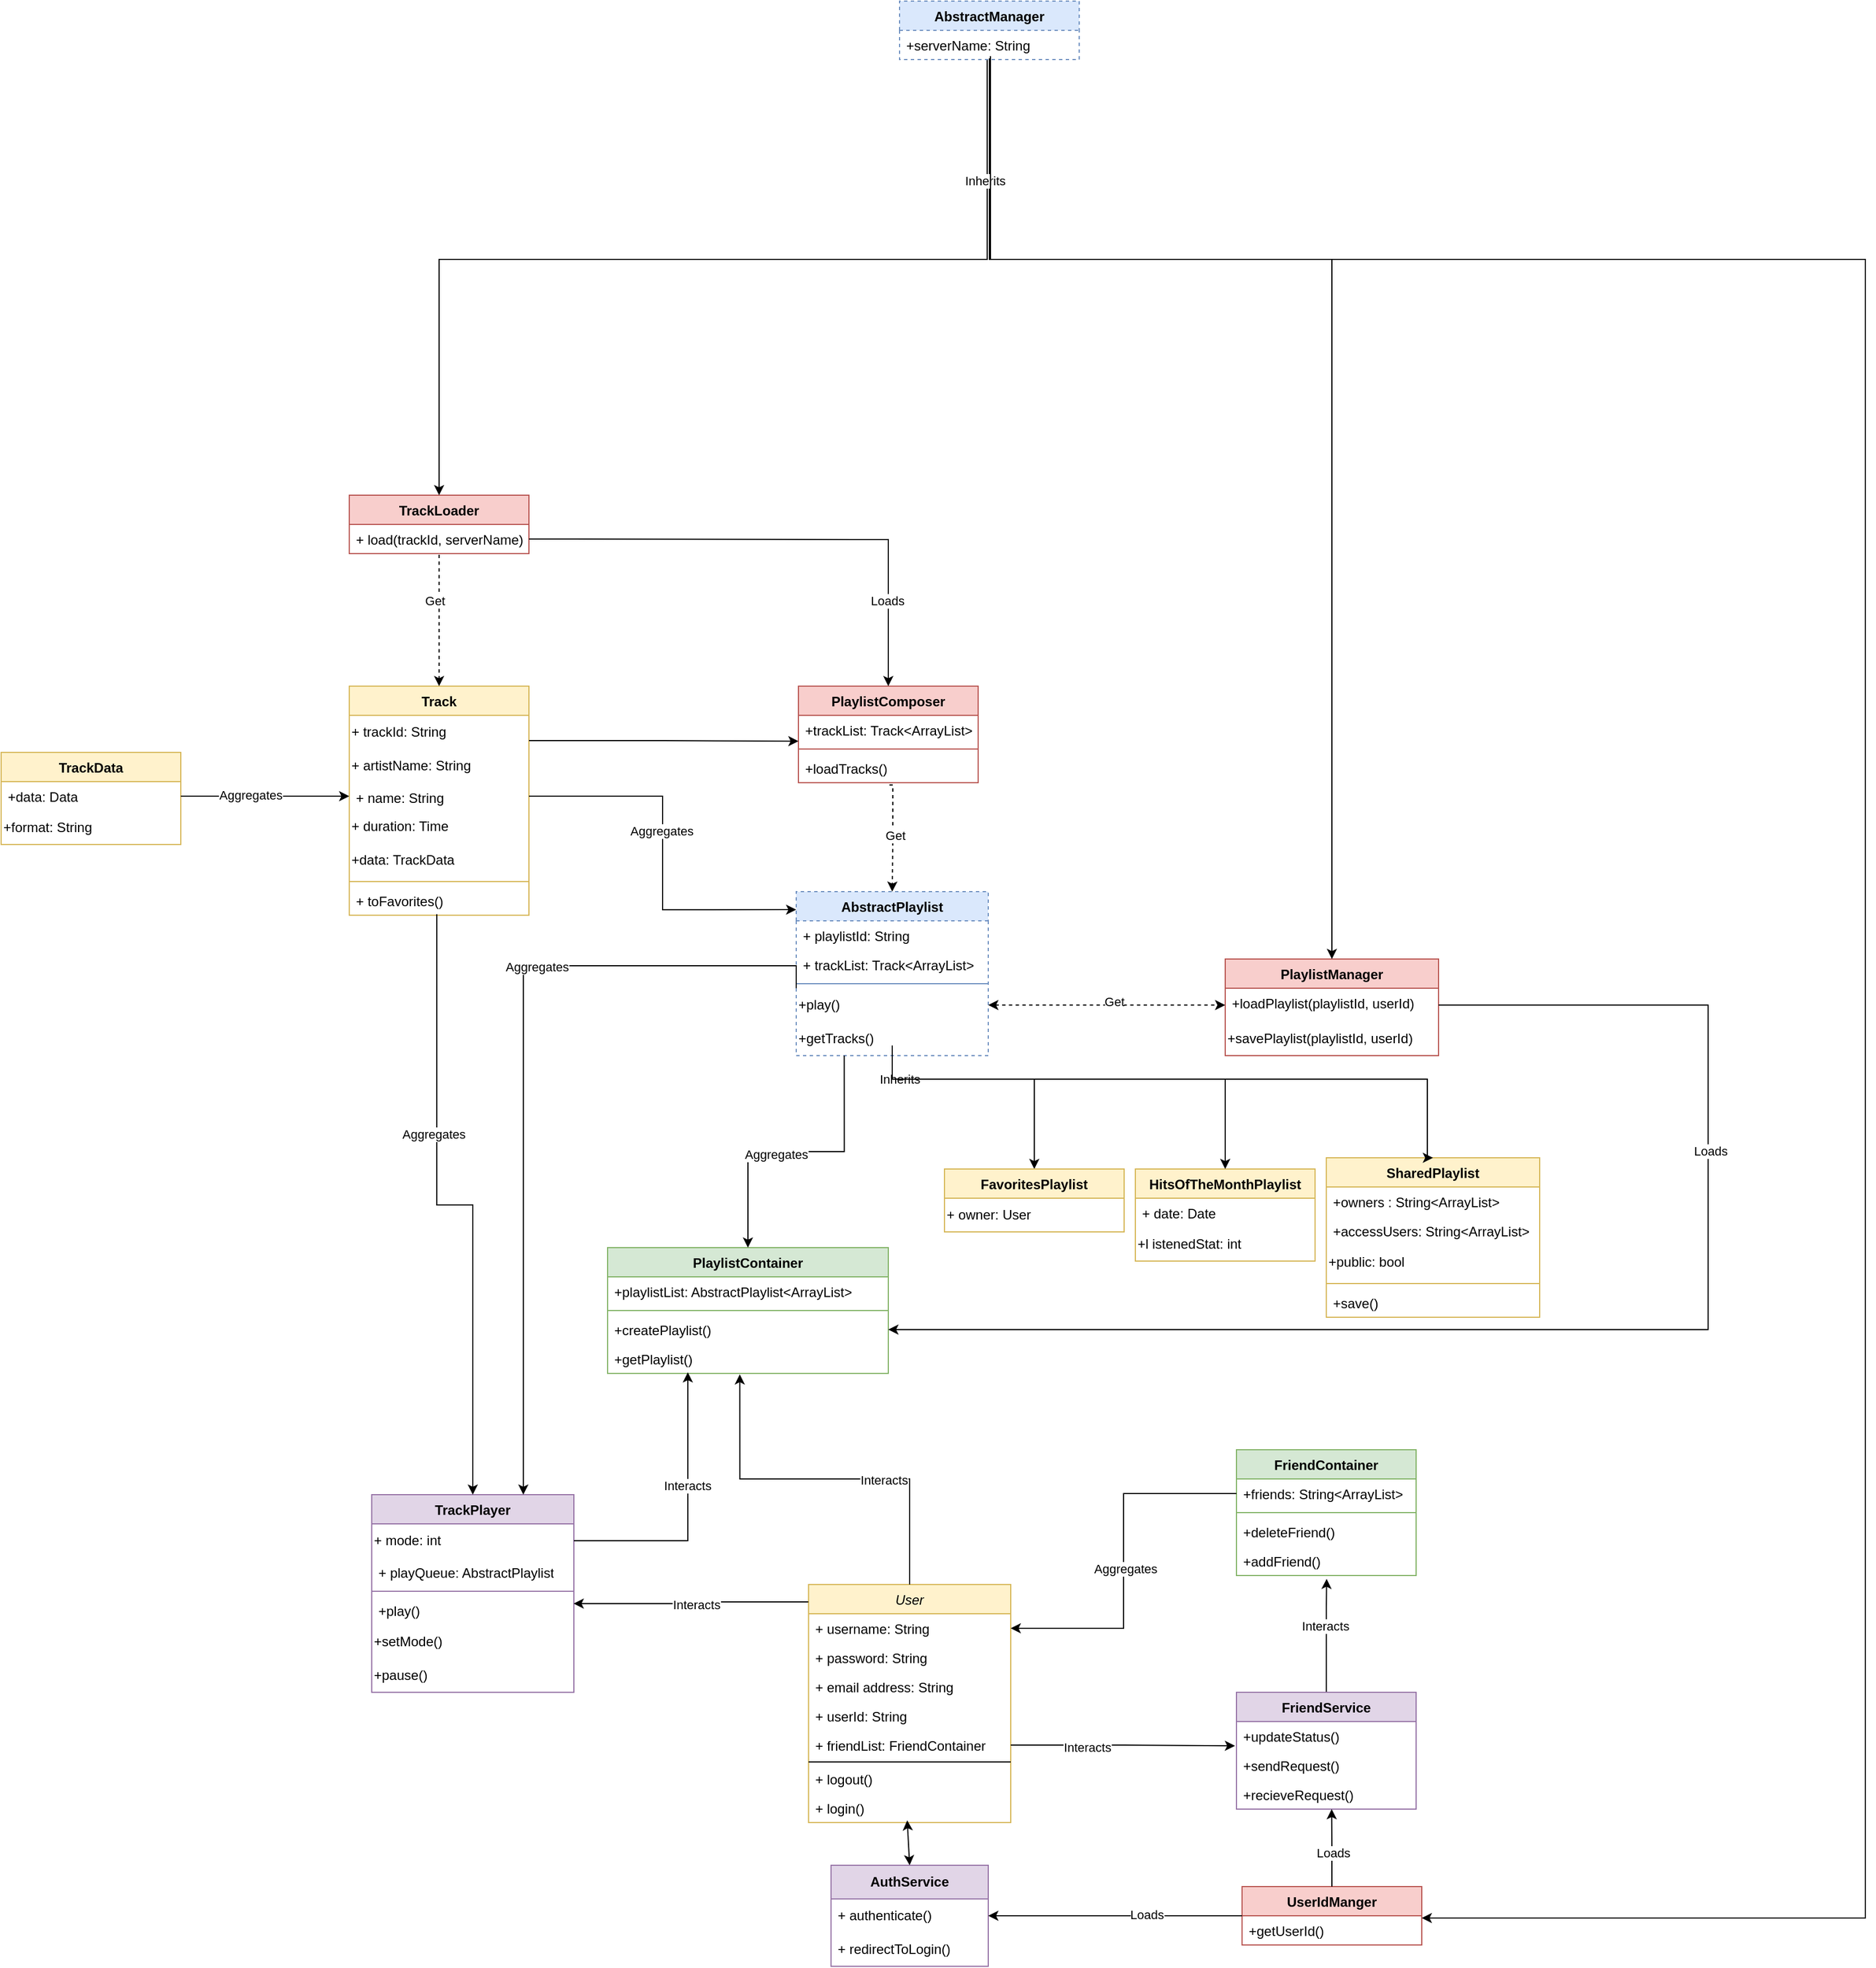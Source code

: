 <mxfile version="26.0.16">
  <diagram id="C5RBs43oDa-KdzZeNtuy" name="Page-1">
    <mxGraphModel dx="2067" dy="1855" grid="1" gridSize="10" guides="1" tooltips="1" connect="1" arrows="1" fold="1" page="1" pageScale="1" pageWidth="827" pageHeight="1169" math="0" shadow="0">
      <root>
        <mxCell id="WIyWlLk6GJQsqaUBKTNV-0" />
        <mxCell id="WIyWlLk6GJQsqaUBKTNV-1" parent="WIyWlLk6GJQsqaUBKTNV-0" />
        <mxCell id="zkfFHV4jXpPFQw0GAbJ--0" value="User" style="swimlane;fontStyle=2;align=center;verticalAlign=top;childLayout=stackLayout;horizontal=1;startSize=26;horizontalStack=0;resizeParent=1;resizeLast=0;collapsible=1;marginBottom=0;rounded=0;shadow=0;strokeWidth=1;fillColor=#fff2cc;strokeColor=#d6b656;" parent="WIyWlLk6GJQsqaUBKTNV-1" vertex="1">
          <mxGeometry x="429" y="310" width="180" height="212" as="geometry">
            <mxRectangle x="240" y="120" width="160" height="26" as="alternateBounds" />
          </mxGeometry>
        </mxCell>
        <mxCell id="zkfFHV4jXpPFQw0GAbJ--1" value="+ username: String" style="text;align=left;verticalAlign=top;spacingLeft=4;spacingRight=4;overflow=hidden;rotatable=0;points=[[0,0.5],[1,0.5]];portConstraint=eastwest;" parent="zkfFHV4jXpPFQw0GAbJ--0" vertex="1">
          <mxGeometry y="26" width="180" height="26" as="geometry" />
        </mxCell>
        <mxCell id="zkfFHV4jXpPFQw0GAbJ--2" value="+ password: String" style="text;align=left;verticalAlign=top;spacingLeft=4;spacingRight=4;overflow=hidden;rotatable=0;points=[[0,0.5],[1,0.5]];portConstraint=eastwest;rounded=0;shadow=0;html=0;" parent="zkfFHV4jXpPFQw0GAbJ--0" vertex="1">
          <mxGeometry y="52" width="180" height="26" as="geometry" />
        </mxCell>
        <mxCell id="zkfFHV4jXpPFQw0GAbJ--3" value="+ email address: String" style="text;align=left;verticalAlign=top;spacingLeft=4;spacingRight=4;overflow=hidden;rotatable=0;points=[[0,0.5],[1,0.5]];portConstraint=eastwest;rounded=0;shadow=0;html=0;" parent="zkfFHV4jXpPFQw0GAbJ--0" vertex="1">
          <mxGeometry y="78" width="180" height="26" as="geometry" />
        </mxCell>
        <mxCell id="og0yG_mYGCdUYV-BRGYb-52" value="+ userId: String" style="text;strokeColor=none;fillColor=none;align=left;verticalAlign=top;spacingLeft=4;spacingRight=4;overflow=hidden;rotatable=0;points=[[0,0.5],[1,0.5]];portConstraint=eastwest;whiteSpace=wrap;html=1;" vertex="1" parent="zkfFHV4jXpPFQw0GAbJ--0">
          <mxGeometry y="104" width="180" height="26" as="geometry" />
        </mxCell>
        <mxCell id="og0yG_mYGCdUYV-BRGYb-65" value="+ friendList: FriendContainer" style="text;strokeColor=none;fillColor=none;align=left;verticalAlign=top;spacingLeft=4;spacingRight=4;overflow=hidden;rotatable=0;points=[[0,0.5],[1,0.5]];portConstraint=eastwest;whiteSpace=wrap;html=1;" vertex="1" parent="zkfFHV4jXpPFQw0GAbJ--0">
          <mxGeometry y="130" width="180" height="26" as="geometry" />
        </mxCell>
        <mxCell id="zkfFHV4jXpPFQw0GAbJ--4" value="" style="line;html=1;strokeWidth=1;align=left;verticalAlign=middle;spacingTop=-1;spacingLeft=3;spacingRight=3;rotatable=0;labelPosition=right;points=[];portConstraint=eastwest;" parent="zkfFHV4jXpPFQw0GAbJ--0" vertex="1">
          <mxGeometry y="156" width="180" height="4" as="geometry" />
        </mxCell>
        <mxCell id="aszJey9oV-KWW0IU-bcx-5" value="+ logout()" style="text;align=left;verticalAlign=top;spacingLeft=4;spacingRight=4;overflow=hidden;rotatable=0;points=[[0,0.5],[1,0.5]];portConstraint=eastwest;rounded=0;shadow=0;html=0;" parent="zkfFHV4jXpPFQw0GAbJ--0" vertex="1">
          <mxGeometry y="160" width="180" height="26" as="geometry" />
        </mxCell>
        <mxCell id="aszJey9oV-KWW0IU-bcx-4" value="+ login()" style="text;align=left;verticalAlign=top;spacingLeft=4;spacingRight=4;overflow=hidden;rotatable=0;points=[[0,0.5],[1,0.5]];portConstraint=eastwest;rounded=0;shadow=0;html=0;" parent="zkfFHV4jXpPFQw0GAbJ--0" vertex="1">
          <mxGeometry y="186" width="180" height="26" as="geometry" />
        </mxCell>
        <mxCell id="aszJey9oV-KWW0IU-bcx-6" value="&lt;b&gt;AuthService&lt;/b&gt;" style="swimlane;fontStyle=0;childLayout=stackLayout;horizontal=1;startSize=30;horizontalStack=0;resizeParent=1;resizeParentMax=0;resizeLast=0;collapsible=1;marginBottom=0;whiteSpace=wrap;html=1;fillColor=#e1d5e7;strokeColor=#9673a6;" parent="WIyWlLk6GJQsqaUBKTNV-1" vertex="1">
          <mxGeometry x="449" y="560" width="140" height="90" as="geometry">
            <mxRectangle x="520" y="120" width="110" height="30" as="alternateBounds" />
          </mxGeometry>
        </mxCell>
        <mxCell id="aszJey9oV-KWW0IU-bcx-7" value="+ authenticate()" style="text;strokeColor=none;fillColor=none;align=left;verticalAlign=middle;spacingLeft=4;spacingRight=4;overflow=hidden;points=[[0,0.5],[1,0.5]];portConstraint=eastwest;rotatable=0;whiteSpace=wrap;html=1;" parent="aszJey9oV-KWW0IU-bcx-6" vertex="1">
          <mxGeometry y="30" width="140" height="30" as="geometry" />
        </mxCell>
        <mxCell id="aszJey9oV-KWW0IU-bcx-8" value="+ redirectToLogin()" style="text;strokeColor=none;fillColor=none;align=left;verticalAlign=middle;spacingLeft=4;spacingRight=4;overflow=hidden;points=[[0,0.5],[1,0.5]];portConstraint=eastwest;rotatable=0;whiteSpace=wrap;html=1;" parent="aszJey9oV-KWW0IU-bcx-6" vertex="1">
          <mxGeometry y="60" width="140" height="30" as="geometry" />
        </mxCell>
        <mxCell id="aszJey9oV-KWW0IU-bcx-10" value="" style="endArrow=classic;startArrow=classic;html=1;rounded=0;exitX=0.488;exitY=0.923;exitDx=0;exitDy=0;exitPerimeter=0;entryX=0.5;entryY=0;entryDx=0;entryDy=0;" parent="WIyWlLk6GJQsqaUBKTNV-1" source="aszJey9oV-KWW0IU-bcx-4" target="aszJey9oV-KWW0IU-bcx-6" edge="1">
          <mxGeometry width="50" height="50" relative="1" as="geometry">
            <mxPoint x="540" y="390" as="sourcePoint" />
            <mxPoint x="510" y="380" as="targetPoint" />
          </mxGeometry>
        </mxCell>
        <mxCell id="2cmC48Yb71SPx6Xtz-KE-5" value="HitsOfTheMonthPlaylist" style="swimlane;fontStyle=1;align=center;verticalAlign=top;childLayout=stackLayout;horizontal=1;startSize=26;horizontalStack=0;resizeParent=1;resizeParentMax=0;resizeLast=0;collapsible=1;marginBottom=0;whiteSpace=wrap;html=1;fillColor=#fff2cc;strokeColor=#d6b656;" parent="WIyWlLk6GJQsqaUBKTNV-1" vertex="1">
          <mxGeometry x="720" y="-60" width="160" height="82" as="geometry" />
        </mxCell>
        <mxCell id="2cmC48Yb71SPx6Xtz-KE-6" value="+ date: Date" style="text;strokeColor=none;fillColor=none;align=left;verticalAlign=top;spacingLeft=4;spacingRight=4;overflow=hidden;rotatable=0;points=[[0,0.5],[1,0.5]];portConstraint=eastwest;whiteSpace=wrap;html=1;" parent="2cmC48Yb71SPx6Xtz-KE-5" vertex="1">
          <mxGeometry y="26" width="160" height="26" as="geometry" />
        </mxCell>
        <mxCell id="2cmC48Yb71SPx6Xtz-KE-53" value="+l istenedStat: int" style="text;html=1;align=left;verticalAlign=middle;whiteSpace=wrap;rounded=0;" parent="2cmC48Yb71SPx6Xtz-KE-5" vertex="1">
          <mxGeometry y="52" width="160" height="30" as="geometry" />
        </mxCell>
        <mxCell id="2cmC48Yb71SPx6Xtz-KE-9" value="TrackPlayer" style="swimlane;fontStyle=1;align=center;verticalAlign=top;childLayout=stackLayout;horizontal=1;startSize=26;horizontalStack=0;resizeParent=1;resizeParentMax=0;resizeLast=0;collapsible=1;marginBottom=0;whiteSpace=wrap;html=1;fillColor=#e1d5e7;strokeColor=#9673a6;" parent="WIyWlLk6GJQsqaUBKTNV-1" vertex="1">
          <mxGeometry x="40" y="230" width="180" height="176" as="geometry" />
        </mxCell>
        <mxCell id="2cmC48Yb71SPx6Xtz-KE-40" value="+ mode: int" style="text;html=1;align=left;verticalAlign=middle;whiteSpace=wrap;rounded=0;" parent="2cmC48Yb71SPx6Xtz-KE-9" vertex="1">
          <mxGeometry y="26" width="180" height="30" as="geometry" />
        </mxCell>
        <mxCell id="2cmC48Yb71SPx6Xtz-KE-10" value="+ playQueue: AbstractPlaylist" style="text;strokeColor=none;fillColor=none;align=left;verticalAlign=top;spacingLeft=4;spacingRight=4;overflow=hidden;rotatable=0;points=[[0,0.5],[1,0.5]];portConstraint=eastwest;whiteSpace=wrap;html=1;" parent="2cmC48Yb71SPx6Xtz-KE-9" vertex="1">
          <mxGeometry y="56" width="180" height="26" as="geometry" />
        </mxCell>
        <mxCell id="2cmC48Yb71SPx6Xtz-KE-11" value="" style="line;strokeWidth=1;fillColor=none;align=left;verticalAlign=middle;spacingTop=-1;spacingLeft=3;spacingRight=3;rotatable=0;labelPosition=right;points=[];portConstraint=eastwest;strokeColor=inherit;" parent="2cmC48Yb71SPx6Xtz-KE-9" vertex="1">
          <mxGeometry y="82" width="180" height="8" as="geometry" />
        </mxCell>
        <mxCell id="2cmC48Yb71SPx6Xtz-KE-12" value="+play()" style="text;strokeColor=none;fillColor=none;align=left;verticalAlign=top;spacingLeft=4;spacingRight=4;overflow=hidden;rotatable=0;points=[[0,0.5],[1,0.5]];portConstraint=eastwest;whiteSpace=wrap;html=1;" parent="2cmC48Yb71SPx6Xtz-KE-9" vertex="1">
          <mxGeometry y="90" width="180" height="26" as="geometry" />
        </mxCell>
        <mxCell id="2cmC48Yb71SPx6Xtz-KE-43" value="+setMode()" style="text;html=1;align=left;verticalAlign=middle;whiteSpace=wrap;rounded=0;" parent="2cmC48Yb71SPx6Xtz-KE-9" vertex="1">
          <mxGeometry y="116" width="180" height="30" as="geometry" />
        </mxCell>
        <mxCell id="2cmC48Yb71SPx6Xtz-KE-42" value="+pause()" style="text;html=1;align=left;verticalAlign=middle;whiteSpace=wrap;rounded=0;" parent="2cmC48Yb71SPx6Xtz-KE-9" vertex="1">
          <mxGeometry y="146" width="180" height="30" as="geometry" />
        </mxCell>
        <mxCell id="2cmC48Yb71SPx6Xtz-KE-29" style="edgeStyle=orthogonalEdgeStyle;rounded=0;orthogonalLoop=1;jettySize=auto;html=1;entryX=0.5;entryY=0;entryDx=0;entryDy=0;" parent="WIyWlLk6GJQsqaUBKTNV-1" source="2cmC48Yb71SPx6Xtz-KE-13" target="2cmC48Yb71SPx6Xtz-KE-5" edge="1">
          <mxGeometry relative="1" as="geometry">
            <Array as="points">
              <mxPoint x="503" y="-140" />
              <mxPoint x="800" y="-140" />
            </Array>
          </mxGeometry>
        </mxCell>
        <mxCell id="2cmC48Yb71SPx6Xtz-KE-30" style="edgeStyle=orthogonalEdgeStyle;rounded=0;orthogonalLoop=1;jettySize=auto;html=1;entryX=0.5;entryY=0;entryDx=0;entryDy=0;exitX=0.5;exitY=1;exitDx=0;exitDy=0;" parent="WIyWlLk6GJQsqaUBKTNV-1" source="og0yG_mYGCdUYV-BRGYb-22" target="2cmC48Yb71SPx6Xtz-KE-17" edge="1">
          <mxGeometry relative="1" as="geometry">
            <Array as="points">
              <mxPoint x="503" y="-140" />
              <mxPoint x="630" y="-140" />
            </Array>
          </mxGeometry>
        </mxCell>
        <mxCell id="2cmC48Yb71SPx6Xtz-KE-55" value="Inherits" style="edgeLabel;html=1;align=center;verticalAlign=middle;resizable=0;points=[];" parent="2cmC48Yb71SPx6Xtz-KE-30" vertex="1" connectable="0">
          <mxGeometry x="-0.758" relative="1" as="geometry">
            <mxPoint as="offset" />
          </mxGeometry>
        </mxCell>
        <mxCell id="2cmC48Yb71SPx6Xtz-KE-13" value="AbstractPlaylist" style="swimlane;fontStyle=1;align=center;verticalAlign=top;childLayout=stackLayout;horizontal=1;startSize=26;horizontalStack=0;resizeParent=1;resizeParentMax=0;resizeLast=0;collapsible=1;marginBottom=0;whiteSpace=wrap;html=1;fillColor=#dae8fc;strokeColor=#6c8ebf;dashed=1;" parent="WIyWlLk6GJQsqaUBKTNV-1" vertex="1">
          <mxGeometry x="418" y="-307" width="171" height="146" as="geometry" />
        </mxCell>
        <mxCell id="og0yG_mYGCdUYV-BRGYb-54" value="+ playlistId: String" style="text;strokeColor=none;fillColor=none;align=left;verticalAlign=top;spacingLeft=4;spacingRight=4;overflow=hidden;rotatable=0;points=[[0,0.5],[1,0.5]];portConstraint=eastwest;whiteSpace=wrap;html=1;" vertex="1" parent="2cmC48Yb71SPx6Xtz-KE-13">
          <mxGeometry y="26" width="171" height="26" as="geometry" />
        </mxCell>
        <mxCell id="2cmC48Yb71SPx6Xtz-KE-14" value="+ trackList: Track&amp;lt;ArrayList&amp;gt;" style="text;strokeColor=none;fillColor=none;align=left;verticalAlign=top;spacingLeft=4;spacingRight=4;overflow=hidden;rotatable=0;points=[[0,0.5],[1,0.5]];portConstraint=eastwest;whiteSpace=wrap;html=1;" parent="2cmC48Yb71SPx6Xtz-KE-13" vertex="1">
          <mxGeometry y="52" width="171" height="26" as="geometry" />
        </mxCell>
        <mxCell id="2cmC48Yb71SPx6Xtz-KE-49" value="" style="line;strokeWidth=1;fillColor=none;align=left;verticalAlign=middle;spacingTop=-1;spacingLeft=3;spacingRight=3;rotatable=0;labelPosition=right;points=[];portConstraint=eastwest;strokeColor=inherit;" parent="2cmC48Yb71SPx6Xtz-KE-13" vertex="1">
          <mxGeometry y="78" width="171" height="8" as="geometry" />
        </mxCell>
        <mxCell id="2cmC48Yb71SPx6Xtz-KE-48" value="+play()" style="text;html=1;align=left;verticalAlign=middle;whiteSpace=wrap;rounded=0;" parent="2cmC48Yb71SPx6Xtz-KE-13" vertex="1">
          <mxGeometry y="86" width="171" height="30" as="geometry" />
        </mxCell>
        <mxCell id="og0yG_mYGCdUYV-BRGYb-22" value="+getTracks()" style="text;html=1;align=left;verticalAlign=middle;whiteSpace=wrap;rounded=0;" vertex="1" parent="2cmC48Yb71SPx6Xtz-KE-13">
          <mxGeometry y="116" width="171" height="30" as="geometry" />
        </mxCell>
        <mxCell id="2cmC48Yb71SPx6Xtz-KE-17" value="FavoritesPlaylist" style="swimlane;fontStyle=1;align=center;verticalAlign=top;childLayout=stackLayout;horizontal=1;startSize=26;horizontalStack=0;resizeParent=1;resizeParentMax=0;resizeLast=0;collapsible=1;marginBottom=0;whiteSpace=wrap;html=1;fillColor=#fff2cc;strokeColor=#d6b656;" parent="WIyWlLk6GJQsqaUBKTNV-1" vertex="1">
          <mxGeometry x="550" y="-60" width="160" height="56" as="geometry" />
        </mxCell>
        <mxCell id="2cmC48Yb71SPx6Xtz-KE-54" value="+ owner: User" style="text;html=1;align=left;verticalAlign=middle;whiteSpace=wrap;rounded=0;" parent="2cmC48Yb71SPx6Xtz-KE-17" vertex="1">
          <mxGeometry y="26" width="160" height="30" as="geometry" />
        </mxCell>
        <mxCell id="2cmC48Yb71SPx6Xtz-KE-21" value="Track" style="swimlane;fontStyle=1;align=center;verticalAlign=top;childLayout=stackLayout;horizontal=1;startSize=26;horizontalStack=0;resizeParent=1;resizeParentMax=0;resizeLast=0;collapsible=1;marginBottom=0;whiteSpace=wrap;html=1;fillColor=#fff2cc;strokeColor=#d6b656;" parent="WIyWlLk6GJQsqaUBKTNV-1" vertex="1">
          <mxGeometry x="20" y="-490" width="160" height="204" as="geometry" />
        </mxCell>
        <mxCell id="og0yG_mYGCdUYV-BRGYb-4" value="+ trackId: String" style="text;html=1;align=left;verticalAlign=middle;whiteSpace=wrap;rounded=0;" vertex="1" parent="2cmC48Yb71SPx6Xtz-KE-21">
          <mxGeometry y="26" width="160" height="30" as="geometry" />
        </mxCell>
        <mxCell id="2cmC48Yb71SPx6Xtz-KE-33" value="+ artistName: String" style="text;html=1;align=left;verticalAlign=middle;whiteSpace=wrap;rounded=0;" parent="2cmC48Yb71SPx6Xtz-KE-21" vertex="1">
          <mxGeometry y="56" width="160" height="30" as="geometry" />
        </mxCell>
        <mxCell id="2cmC48Yb71SPx6Xtz-KE-22" value="+ name: String" style="text;strokeColor=none;fillColor=none;align=left;verticalAlign=top;spacingLeft=4;spacingRight=4;overflow=hidden;rotatable=0;points=[[0,0.5],[1,0.5]];portConstraint=eastwest;whiteSpace=wrap;html=1;" parent="2cmC48Yb71SPx6Xtz-KE-21" vertex="1">
          <mxGeometry y="86" width="160" height="24" as="geometry" />
        </mxCell>
        <mxCell id="2cmC48Yb71SPx6Xtz-KE-34" value="+ duration: Time" style="text;html=1;align=left;verticalAlign=middle;whiteSpace=wrap;rounded=0;" parent="2cmC48Yb71SPx6Xtz-KE-21" vertex="1">
          <mxGeometry y="110" width="160" height="30" as="geometry" />
        </mxCell>
        <mxCell id="og0yG_mYGCdUYV-BRGYb-5" value="+data: TrackData" style="text;html=1;align=left;verticalAlign=middle;whiteSpace=wrap;rounded=0;" vertex="1" parent="2cmC48Yb71SPx6Xtz-KE-21">
          <mxGeometry y="140" width="160" height="30" as="geometry" />
        </mxCell>
        <mxCell id="2cmC48Yb71SPx6Xtz-KE-23" value="" style="line;strokeWidth=1;fillColor=none;align=left;verticalAlign=middle;spacingTop=-1;spacingLeft=3;spacingRight=3;rotatable=0;labelPosition=right;points=[];portConstraint=eastwest;strokeColor=inherit;" parent="2cmC48Yb71SPx6Xtz-KE-21" vertex="1">
          <mxGeometry y="170" width="160" height="8" as="geometry" />
        </mxCell>
        <mxCell id="2cmC48Yb71SPx6Xtz-KE-24" value="+ toFavorites()" style="text;strokeColor=none;fillColor=none;align=left;verticalAlign=top;spacingLeft=4;spacingRight=4;overflow=hidden;rotatable=0;points=[[0,0.5],[1,0.5]];portConstraint=eastwest;whiteSpace=wrap;html=1;" parent="2cmC48Yb71SPx6Xtz-KE-21" vertex="1">
          <mxGeometry y="178" width="160" height="26" as="geometry" />
        </mxCell>
        <mxCell id="2cmC48Yb71SPx6Xtz-KE-31" style="edgeStyle=orthogonalEdgeStyle;rounded=0;orthogonalLoop=1;jettySize=auto;html=1;exitX=1;exitY=0.5;exitDx=0;exitDy=0;entryX=0;entryY=0.11;entryDx=0;entryDy=0;entryPerimeter=0;" parent="WIyWlLk6GJQsqaUBKTNV-1" source="2cmC48Yb71SPx6Xtz-KE-22" target="2cmC48Yb71SPx6Xtz-KE-13" edge="1">
          <mxGeometry relative="1" as="geometry" />
        </mxCell>
        <mxCell id="2cmC48Yb71SPx6Xtz-KE-56" value="Aggregates" style="edgeLabel;html=1;align=center;verticalAlign=middle;resizable=0;points=[];" parent="2cmC48Yb71SPx6Xtz-KE-31" vertex="1" connectable="0">
          <mxGeometry x="-0.116" y="-1" relative="1" as="geometry">
            <mxPoint as="offset" />
          </mxGeometry>
        </mxCell>
        <mxCell id="2cmC48Yb71SPx6Xtz-KE-44" style="edgeStyle=orthogonalEdgeStyle;rounded=0;orthogonalLoop=1;jettySize=auto;html=1;exitX=0.487;exitY=0.967;exitDx=0;exitDy=0;exitPerimeter=0;" parent="WIyWlLk6GJQsqaUBKTNV-1" source="2cmC48Yb71SPx6Xtz-KE-24" target="2cmC48Yb71SPx6Xtz-KE-9" edge="1">
          <mxGeometry relative="1" as="geometry">
            <mxPoint x="100" y="-180" as="sourcePoint" />
          </mxGeometry>
        </mxCell>
        <mxCell id="2cmC48Yb71SPx6Xtz-KE-57" value="Aggregates" style="edgeLabel;html=1;align=center;verticalAlign=middle;resizable=0;points=[];" parent="2cmC48Yb71SPx6Xtz-KE-44" vertex="1" connectable="0">
          <mxGeometry x="-0.286" y="-3" relative="1" as="geometry">
            <mxPoint as="offset" />
          </mxGeometry>
        </mxCell>
        <mxCell id="2cmC48Yb71SPx6Xtz-KE-45" style="edgeStyle=orthogonalEdgeStyle;rounded=0;orthogonalLoop=1;jettySize=auto;html=1;entryX=0.999;entryY=0.269;entryDx=0;entryDy=0;entryPerimeter=0;exitX=-0.001;exitY=0.073;exitDx=0;exitDy=0;exitPerimeter=0;" parent="WIyWlLk6GJQsqaUBKTNV-1" source="zkfFHV4jXpPFQw0GAbJ--0" target="2cmC48Yb71SPx6Xtz-KE-12" edge="1">
          <mxGeometry relative="1" as="geometry" />
        </mxCell>
        <mxCell id="2cmC48Yb71SPx6Xtz-KE-60" value="Interacts" style="edgeLabel;html=1;align=center;verticalAlign=middle;resizable=0;points=[];" parent="2cmC48Yb71SPx6Xtz-KE-45" vertex="1" connectable="0">
          <mxGeometry x="-0.004" y="2" relative="1" as="geometry">
            <mxPoint x="2" y="2" as="offset" />
          </mxGeometry>
        </mxCell>
        <mxCell id="og0yG_mYGCdUYV-BRGYb-0" value="TrackLoader" style="swimlane;fontStyle=1;align=center;verticalAlign=top;childLayout=stackLayout;horizontal=1;startSize=26;horizontalStack=0;resizeParent=1;resizeParentMax=0;resizeLast=0;collapsible=1;marginBottom=0;whiteSpace=wrap;html=1;fillColor=#f8cecc;strokeColor=#b85450;" vertex="1" parent="WIyWlLk6GJQsqaUBKTNV-1">
          <mxGeometry x="20" y="-660" width="160" height="52" as="geometry" />
        </mxCell>
        <mxCell id="og0yG_mYGCdUYV-BRGYb-3" value="+ load(trackId, serverName)" style="text;strokeColor=none;fillColor=none;align=left;verticalAlign=top;spacingLeft=4;spacingRight=4;overflow=hidden;rotatable=0;points=[[0,0.5],[1,0.5]];portConstraint=eastwest;whiteSpace=wrap;html=1;" vertex="1" parent="og0yG_mYGCdUYV-BRGYb-0">
          <mxGeometry y="26" width="160" height="26" as="geometry" />
        </mxCell>
        <mxCell id="og0yG_mYGCdUYV-BRGYb-9" value="TrackData" style="swimlane;fontStyle=1;align=center;verticalAlign=top;childLayout=stackLayout;horizontal=1;startSize=26;horizontalStack=0;resizeParent=1;resizeParentMax=0;resizeLast=0;collapsible=1;marginBottom=0;whiteSpace=wrap;html=1;fillColor=#fff2cc;strokeColor=#d6b656;" vertex="1" parent="WIyWlLk6GJQsqaUBKTNV-1">
          <mxGeometry x="-290" y="-431" width="160" height="82" as="geometry" />
        </mxCell>
        <mxCell id="og0yG_mYGCdUYV-BRGYb-10" value="+data: Data&amp;nbsp;" style="text;align=left;verticalAlign=top;spacingLeft=4;spacingRight=4;overflow=hidden;rotatable=0;points=[[0,0.5],[1,0.5]];portConstraint=eastwest;whiteSpace=wrap;html=1;" vertex="1" parent="og0yG_mYGCdUYV-BRGYb-9">
          <mxGeometry y="26" width="160" height="26" as="geometry" />
        </mxCell>
        <mxCell id="og0yG_mYGCdUYV-BRGYb-32" value="+format: String" style="text;html=1;align=left;verticalAlign=middle;whiteSpace=wrap;rounded=0;" vertex="1" parent="og0yG_mYGCdUYV-BRGYb-9">
          <mxGeometry y="52" width="160" height="30" as="geometry" />
        </mxCell>
        <mxCell id="og0yG_mYGCdUYV-BRGYb-13" style="edgeStyle=orthogonalEdgeStyle;rounded=0;orthogonalLoop=1;jettySize=auto;html=1;entryX=0;entryY=0.5;entryDx=0;entryDy=0;" edge="1" parent="WIyWlLk6GJQsqaUBKTNV-1" source="og0yG_mYGCdUYV-BRGYb-10" target="2cmC48Yb71SPx6Xtz-KE-22">
          <mxGeometry relative="1" as="geometry" />
        </mxCell>
        <mxCell id="og0yG_mYGCdUYV-BRGYb-14" value="Aggregates" style="edgeLabel;html=1;align=center;verticalAlign=middle;resizable=0;points=[];" vertex="1" connectable="0" parent="og0yG_mYGCdUYV-BRGYb-13">
          <mxGeometry x="-0.173" y="1" relative="1" as="geometry">
            <mxPoint as="offset" />
          </mxGeometry>
        </mxCell>
        <mxCell id="og0yG_mYGCdUYV-BRGYb-15" style="edgeStyle=orthogonalEdgeStyle;rounded=0;orthogonalLoop=1;jettySize=auto;html=1;entryX=0.5;entryY=0;entryDx=0;entryDy=0;exitX=0.5;exitY=1.038;exitDx=0;exitDy=0;exitPerimeter=0;dashed=1;" edge="1" parent="WIyWlLk6GJQsqaUBKTNV-1" source="og0yG_mYGCdUYV-BRGYb-3" target="2cmC48Yb71SPx6Xtz-KE-21">
          <mxGeometry relative="1" as="geometry" />
        </mxCell>
        <mxCell id="og0yG_mYGCdUYV-BRGYb-17" value="Get" style="edgeLabel;html=1;align=center;verticalAlign=middle;resizable=0;points=[];" vertex="1" connectable="0" parent="og0yG_mYGCdUYV-BRGYb-15">
          <mxGeometry x="-0.301" y="-4" relative="1" as="geometry">
            <mxPoint as="offset" />
          </mxGeometry>
        </mxCell>
        <mxCell id="og0yG_mYGCdUYV-BRGYb-23" value="PlaylistComposer" style="swimlane;fontStyle=1;align=center;verticalAlign=top;childLayout=stackLayout;horizontal=1;startSize=26;horizontalStack=0;resizeParent=1;resizeParentMax=0;resizeLast=0;collapsible=1;marginBottom=0;whiteSpace=wrap;html=1;fillColor=#f8cecc;strokeColor=#b85450;" vertex="1" parent="WIyWlLk6GJQsqaUBKTNV-1">
          <mxGeometry x="420" y="-490" width="160" height="86" as="geometry" />
        </mxCell>
        <mxCell id="og0yG_mYGCdUYV-BRGYb-24" value="+trackList: Track&amp;lt;ArrayList&amp;gt;" style="text;strokeColor=none;fillColor=none;align=left;verticalAlign=top;spacingLeft=4;spacingRight=4;overflow=hidden;rotatable=0;points=[[0,0.5],[1,0.5]];portConstraint=eastwest;whiteSpace=wrap;html=1;" vertex="1" parent="og0yG_mYGCdUYV-BRGYb-23">
          <mxGeometry y="26" width="160" height="26" as="geometry" />
        </mxCell>
        <mxCell id="og0yG_mYGCdUYV-BRGYb-25" value="" style="line;strokeWidth=1;fillColor=none;align=left;verticalAlign=middle;spacingTop=-1;spacingLeft=3;spacingRight=3;rotatable=0;labelPosition=right;points=[];portConstraint=eastwest;strokeColor=inherit;" vertex="1" parent="og0yG_mYGCdUYV-BRGYb-23">
          <mxGeometry y="52" width="160" height="8" as="geometry" />
        </mxCell>
        <mxCell id="og0yG_mYGCdUYV-BRGYb-26" value="+loadTracks()" style="text;strokeColor=none;fillColor=none;align=left;verticalAlign=top;spacingLeft=4;spacingRight=4;overflow=hidden;rotatable=0;points=[[0,0.5],[1,0.5]];portConstraint=eastwest;whiteSpace=wrap;html=1;" vertex="1" parent="og0yG_mYGCdUYV-BRGYb-23">
          <mxGeometry y="60" width="160" height="26" as="geometry" />
        </mxCell>
        <mxCell id="og0yG_mYGCdUYV-BRGYb-27" style="edgeStyle=orthogonalEdgeStyle;rounded=0;orthogonalLoop=1;jettySize=auto;html=1;exitX=1;exitY=0.75;exitDx=0;exitDy=0;entryX=0;entryY=0.885;entryDx=0;entryDy=0;entryPerimeter=0;" edge="1" parent="WIyWlLk6GJQsqaUBKTNV-1" source="og0yG_mYGCdUYV-BRGYb-4" target="og0yG_mYGCdUYV-BRGYb-24">
          <mxGeometry relative="1" as="geometry" />
        </mxCell>
        <mxCell id="og0yG_mYGCdUYV-BRGYb-28" style="edgeStyle=orthogonalEdgeStyle;rounded=0;orthogonalLoop=1;jettySize=auto;html=1;entryX=0.5;entryY=0;entryDx=0;entryDy=0;exitX=0.506;exitY=1.077;exitDx=0;exitDy=0;exitPerimeter=0;dashed=1;" edge="1" parent="WIyWlLk6GJQsqaUBKTNV-1" source="og0yG_mYGCdUYV-BRGYb-26" target="2cmC48Yb71SPx6Xtz-KE-13">
          <mxGeometry relative="1" as="geometry">
            <Array as="points">
              <mxPoint x="504" y="-402" />
              <mxPoint x="504" y="-355" />
            </Array>
          </mxGeometry>
        </mxCell>
        <mxCell id="og0yG_mYGCdUYV-BRGYb-108" value="Get" style="edgeLabel;html=1;align=center;verticalAlign=middle;resizable=0;points=[];" vertex="1" connectable="0" parent="og0yG_mYGCdUYV-BRGYb-28">
          <mxGeometry x="-0.038" y="2" relative="1" as="geometry">
            <mxPoint as="offset" />
          </mxGeometry>
        </mxCell>
        <mxCell id="og0yG_mYGCdUYV-BRGYb-29" style="edgeStyle=orthogonalEdgeStyle;rounded=0;orthogonalLoop=1;jettySize=auto;html=1;exitX=1;exitY=0.5;exitDx=0;exitDy=0;entryX=0.5;entryY=0;entryDx=0;entryDy=0;" edge="1" parent="WIyWlLk6GJQsqaUBKTNV-1" target="og0yG_mYGCdUYV-BRGYb-23">
          <mxGeometry relative="1" as="geometry">
            <mxPoint x="180" y="-621" as="sourcePoint" />
          </mxGeometry>
        </mxCell>
        <mxCell id="og0yG_mYGCdUYV-BRGYb-30" value="Loads" style="edgeLabel;html=1;align=center;verticalAlign=middle;resizable=0;points=[];" vertex="1" connectable="0" parent="og0yG_mYGCdUYV-BRGYb-29">
          <mxGeometry x="0.663" y="-1" relative="1" as="geometry">
            <mxPoint as="offset" />
          </mxGeometry>
        </mxCell>
        <mxCell id="og0yG_mYGCdUYV-BRGYb-33" value="SharedPlaylist" style="swimlane;fontStyle=1;align=center;verticalAlign=top;childLayout=stackLayout;horizontal=1;startSize=26;horizontalStack=0;resizeParent=1;resizeParentMax=0;resizeLast=0;collapsible=1;marginBottom=0;whiteSpace=wrap;html=1;fillColor=#fff2cc;strokeColor=#d6b656;" vertex="1" parent="WIyWlLk6GJQsqaUBKTNV-1">
          <mxGeometry x="890" y="-70" width="190" height="142" as="geometry" />
        </mxCell>
        <mxCell id="og0yG_mYGCdUYV-BRGYb-34" value="+owners : String&amp;lt;ArrayList&amp;gt;" style="text;strokeColor=none;fillColor=none;align=left;verticalAlign=top;spacingLeft=4;spacingRight=4;overflow=hidden;rotatable=0;points=[[0,0.5],[1,0.5]];portConstraint=eastwest;whiteSpace=wrap;html=1;" vertex="1" parent="og0yG_mYGCdUYV-BRGYb-33">
          <mxGeometry y="26" width="190" height="26" as="geometry" />
        </mxCell>
        <mxCell id="og0yG_mYGCdUYV-BRGYb-53" value="+accessUsers: String&amp;lt;ArrayList&amp;gt;" style="text;strokeColor=none;fillColor=none;align=left;verticalAlign=top;spacingLeft=4;spacingRight=4;overflow=hidden;rotatable=0;points=[[0,0.5],[1,0.5]];portConstraint=eastwest;whiteSpace=wrap;html=1;" vertex="1" parent="og0yG_mYGCdUYV-BRGYb-33">
          <mxGeometry y="52" width="190" height="26" as="geometry" />
        </mxCell>
        <mxCell id="og0yG_mYGCdUYV-BRGYb-45" value="+public: bool" style="text;html=1;align=left;verticalAlign=middle;whiteSpace=wrap;rounded=0;" vertex="1" parent="og0yG_mYGCdUYV-BRGYb-33">
          <mxGeometry y="78" width="190" height="30" as="geometry" />
        </mxCell>
        <mxCell id="og0yG_mYGCdUYV-BRGYb-35" value="" style="line;strokeWidth=1;fillColor=none;align=left;verticalAlign=middle;spacingTop=-1;spacingLeft=3;spacingRight=3;rotatable=0;labelPosition=right;points=[];portConstraint=eastwest;strokeColor=inherit;" vertex="1" parent="og0yG_mYGCdUYV-BRGYb-33">
          <mxGeometry y="108" width="190" height="8" as="geometry" />
        </mxCell>
        <mxCell id="og0yG_mYGCdUYV-BRGYb-36" value="+save()" style="text;strokeColor=none;fillColor=none;align=left;verticalAlign=top;spacingLeft=4;spacingRight=4;overflow=hidden;rotatable=0;points=[[0,0.5],[1,0.5]];portConstraint=eastwest;whiteSpace=wrap;html=1;" vertex="1" parent="og0yG_mYGCdUYV-BRGYb-33">
          <mxGeometry y="116" width="190" height="26" as="geometry" />
        </mxCell>
        <mxCell id="og0yG_mYGCdUYV-BRGYb-38" value="PlaylistManager" style="swimlane;fontStyle=1;align=center;verticalAlign=top;childLayout=stackLayout;horizontal=1;startSize=26;horizontalStack=0;resizeParent=1;resizeParentMax=0;resizeLast=0;collapsible=1;marginBottom=0;whiteSpace=wrap;html=1;fillColor=#f8cecc;strokeColor=#b85450;" vertex="1" parent="WIyWlLk6GJQsqaUBKTNV-1">
          <mxGeometry x="800" y="-247" width="190" height="86" as="geometry" />
        </mxCell>
        <mxCell id="og0yG_mYGCdUYV-BRGYb-41" value="+loadPlaylist(playlistId, userId)" style="text;strokeColor=none;fillColor=none;align=left;verticalAlign=top;spacingLeft=4;spacingRight=4;overflow=hidden;rotatable=0;points=[[0,0.5],[1,0.5]];portConstraint=eastwest;whiteSpace=wrap;html=1;" vertex="1" parent="og0yG_mYGCdUYV-BRGYb-38">
          <mxGeometry y="26" width="190" height="30" as="geometry" />
        </mxCell>
        <mxCell id="og0yG_mYGCdUYV-BRGYb-48" value="+savePlaylist(playlistId, userId)" style="text;html=1;align=left;verticalAlign=middle;whiteSpace=wrap;rounded=0;" vertex="1" parent="og0yG_mYGCdUYV-BRGYb-38">
          <mxGeometry y="56" width="190" height="30" as="geometry" />
        </mxCell>
        <mxCell id="og0yG_mYGCdUYV-BRGYb-44" style="edgeStyle=orthogonalEdgeStyle;rounded=0;orthogonalLoop=1;jettySize=auto;html=1;exitX=0.5;exitY=1;exitDx=0;exitDy=0;entryX=0.5;entryY=0;entryDx=0;entryDy=0;" edge="1" parent="WIyWlLk6GJQsqaUBKTNV-1" target="og0yG_mYGCdUYV-BRGYb-33">
          <mxGeometry relative="1" as="geometry">
            <mxPoint x="503.5" y="-170" as="sourcePoint" />
            <mxPoint x="895" y="-79" as="targetPoint" />
            <Array as="points">
              <mxPoint x="503" y="-140" />
              <mxPoint x="980" y="-140" />
              <mxPoint x="980" y="-70" />
            </Array>
          </mxGeometry>
        </mxCell>
        <mxCell id="og0yG_mYGCdUYV-BRGYb-50" value="" style="endArrow=classic;startArrow=classic;html=1;rounded=0;exitX=1;exitY=0.5;exitDx=0;exitDy=0;entryX=0;entryY=0.5;entryDx=0;entryDy=0;edgeStyle=orthogonalEdgeStyle;dashed=1;" edge="1" parent="WIyWlLk6GJQsqaUBKTNV-1" source="2cmC48Yb71SPx6Xtz-KE-48" target="og0yG_mYGCdUYV-BRGYb-41">
          <mxGeometry width="50" height="50" relative="1" as="geometry">
            <mxPoint x="600" y="-230" as="sourcePoint" />
            <mxPoint x="650" y="-280" as="targetPoint" />
          </mxGeometry>
        </mxCell>
        <mxCell id="og0yG_mYGCdUYV-BRGYb-98" value="Get" style="edgeLabel;html=1;align=center;verticalAlign=middle;resizable=0;points=[];" vertex="1" connectable="0" parent="og0yG_mYGCdUYV-BRGYb-50">
          <mxGeometry x="0.06" y="3" relative="1" as="geometry">
            <mxPoint as="offset" />
          </mxGeometry>
        </mxCell>
        <mxCell id="og0yG_mYGCdUYV-BRGYb-55" style="edgeStyle=orthogonalEdgeStyle;rounded=0;orthogonalLoop=1;jettySize=auto;html=1;exitX=0;exitY=0;exitDx=0;exitDy=0;entryX=0.75;entryY=0;entryDx=0;entryDy=0;" edge="1" parent="WIyWlLk6GJQsqaUBKTNV-1" source="2cmC48Yb71SPx6Xtz-KE-48" target="2cmC48Yb71SPx6Xtz-KE-9">
          <mxGeometry relative="1" as="geometry" />
        </mxCell>
        <mxCell id="og0yG_mYGCdUYV-BRGYb-56" value="Aggregates" style="edgeLabel;html=1;align=center;verticalAlign=middle;resizable=0;points=[];" vertex="1" connectable="0" parent="og0yG_mYGCdUYV-BRGYb-55">
          <mxGeometry x="-0.316" y="1" relative="1" as="geometry">
            <mxPoint as="offset" />
          </mxGeometry>
        </mxCell>
        <mxCell id="og0yG_mYGCdUYV-BRGYb-60" value="FriendContainer" style="swimlane;fontStyle=1;align=center;verticalAlign=top;childLayout=stackLayout;horizontal=1;startSize=26;horizontalStack=0;resizeParent=1;resizeParentMax=0;resizeLast=0;collapsible=1;marginBottom=0;whiteSpace=wrap;html=1;fillColor=#d5e8d4;strokeColor=#82b366;" vertex="1" parent="WIyWlLk6GJQsqaUBKTNV-1">
          <mxGeometry x="810" y="190" width="160" height="112" as="geometry" />
        </mxCell>
        <mxCell id="og0yG_mYGCdUYV-BRGYb-61" value="+friends: String&amp;lt;ArrayList&amp;gt;" style="text;strokeColor=none;fillColor=none;align=left;verticalAlign=top;spacingLeft=4;spacingRight=4;overflow=hidden;rotatable=0;points=[[0,0.5],[1,0.5]];portConstraint=eastwest;whiteSpace=wrap;html=1;" vertex="1" parent="og0yG_mYGCdUYV-BRGYb-60">
          <mxGeometry y="26" width="160" height="26" as="geometry" />
        </mxCell>
        <mxCell id="og0yG_mYGCdUYV-BRGYb-62" value="" style="line;strokeWidth=1;fillColor=none;align=left;verticalAlign=middle;spacingTop=-1;spacingLeft=3;spacingRight=3;rotatable=0;labelPosition=right;points=[];portConstraint=eastwest;strokeColor=inherit;" vertex="1" parent="og0yG_mYGCdUYV-BRGYb-60">
          <mxGeometry y="52" width="160" height="8" as="geometry" />
        </mxCell>
        <mxCell id="og0yG_mYGCdUYV-BRGYb-64" value="+deleteFriend()" style="text;strokeColor=none;fillColor=none;align=left;verticalAlign=top;spacingLeft=4;spacingRight=4;overflow=hidden;rotatable=0;points=[[0,0.5],[1,0.5]];portConstraint=eastwest;whiteSpace=wrap;html=1;" vertex="1" parent="og0yG_mYGCdUYV-BRGYb-60">
          <mxGeometry y="60" width="160" height="26" as="geometry" />
        </mxCell>
        <mxCell id="og0yG_mYGCdUYV-BRGYb-63" value="+addFriend()" style="text;strokeColor=none;fillColor=none;align=left;verticalAlign=top;spacingLeft=4;spacingRight=4;overflow=hidden;rotatable=0;points=[[0,0.5],[1,0.5]];portConstraint=eastwest;whiteSpace=wrap;html=1;" vertex="1" parent="og0yG_mYGCdUYV-BRGYb-60">
          <mxGeometry y="86" width="160" height="26" as="geometry" />
        </mxCell>
        <mxCell id="og0yG_mYGCdUYV-BRGYb-66" style="edgeStyle=orthogonalEdgeStyle;rounded=0;orthogonalLoop=1;jettySize=auto;html=1;exitX=0;exitY=0.5;exitDx=0;exitDy=0;entryX=1;entryY=0.5;entryDx=0;entryDy=0;" edge="1" parent="WIyWlLk6GJQsqaUBKTNV-1" source="og0yG_mYGCdUYV-BRGYb-61" target="zkfFHV4jXpPFQw0GAbJ--1">
          <mxGeometry relative="1" as="geometry">
            <mxPoint x="620" y="349" as="targetPoint" />
          </mxGeometry>
        </mxCell>
        <mxCell id="og0yG_mYGCdUYV-BRGYb-94" value="Aggregates" style="edgeLabel;html=1;align=center;verticalAlign=middle;resizable=0;points=[];" vertex="1" connectable="0" parent="og0yG_mYGCdUYV-BRGYb-66">
          <mxGeometry x="0.04" y="1" relative="1" as="geometry">
            <mxPoint as="offset" />
          </mxGeometry>
        </mxCell>
        <mxCell id="og0yG_mYGCdUYV-BRGYb-67" value="UserIdManger" style="swimlane;fontStyle=1;align=center;verticalAlign=top;childLayout=stackLayout;horizontal=1;startSize=26;horizontalStack=0;resizeParent=1;resizeParentMax=0;resizeLast=0;collapsible=1;marginBottom=0;whiteSpace=wrap;html=1;fillColor=#f8cecc;strokeColor=#b85450;" vertex="1" parent="WIyWlLk6GJQsqaUBKTNV-1">
          <mxGeometry x="815" y="579" width="160" height="52" as="geometry" />
        </mxCell>
        <mxCell id="og0yG_mYGCdUYV-BRGYb-70" value="+getUserId()" style="text;strokeColor=none;fillColor=none;align=left;verticalAlign=top;spacingLeft=4;spacingRight=4;overflow=hidden;rotatable=0;points=[[0,0.5],[1,0.5]];portConstraint=eastwest;whiteSpace=wrap;html=1;" vertex="1" parent="og0yG_mYGCdUYV-BRGYb-67">
          <mxGeometry y="26" width="160" height="26" as="geometry" />
        </mxCell>
        <mxCell id="og0yG_mYGCdUYV-BRGYb-71" style="edgeStyle=orthogonalEdgeStyle;rounded=0;orthogonalLoop=1;jettySize=auto;html=1;exitX=0;exitY=0.5;exitDx=0;exitDy=0;entryX=1;entryY=0.5;entryDx=0;entryDy=0;" edge="1" parent="WIyWlLk6GJQsqaUBKTNV-1" source="og0yG_mYGCdUYV-BRGYb-67" target="aszJey9oV-KWW0IU-bcx-7">
          <mxGeometry relative="1" as="geometry">
            <mxPoint x="810" y="509" as="sourcePoint" />
          </mxGeometry>
        </mxCell>
        <mxCell id="og0yG_mYGCdUYV-BRGYb-96" value="Loads" style="edgeLabel;html=1;align=center;verticalAlign=middle;resizable=0;points=[];" vertex="1" connectable="0" parent="og0yG_mYGCdUYV-BRGYb-71">
          <mxGeometry x="-0.244" y="-1" relative="1" as="geometry">
            <mxPoint as="offset" />
          </mxGeometry>
        </mxCell>
        <mxCell id="og0yG_mYGCdUYV-BRGYb-76" style="edgeStyle=orthogonalEdgeStyle;rounded=0;orthogonalLoop=1;jettySize=auto;html=1;exitX=0.488;exitY=1;exitDx=0;exitDy=0;entryX=0.5;entryY=0;entryDx=0;entryDy=0;exitPerimeter=0;" edge="1" parent="WIyWlLk6GJQsqaUBKTNV-1" source="og0yG_mYGCdUYV-BRGYb-73" target="og0yG_mYGCdUYV-BRGYb-0">
          <mxGeometry relative="1" as="geometry">
            <Array as="points">
              <mxPoint x="588" y="-870" />
              <mxPoint x="100" y="-870" />
            </Array>
          </mxGeometry>
        </mxCell>
        <mxCell id="og0yG_mYGCdUYV-BRGYb-72" value="AbstractManager" style="swimlane;fontStyle=1;align=center;verticalAlign=top;childLayout=stackLayout;horizontal=1;startSize=26;horizontalStack=0;resizeParent=1;resizeParentMax=0;resizeLast=0;collapsible=1;marginBottom=0;whiteSpace=wrap;html=1;fillColor=#dae8fc;strokeColor=#6c8ebf;dashed=1;" vertex="1" parent="WIyWlLk6GJQsqaUBKTNV-1">
          <mxGeometry x="510" y="-1100" width="160" height="52" as="geometry" />
        </mxCell>
        <mxCell id="og0yG_mYGCdUYV-BRGYb-73" value="+serverName: String" style="text;strokeColor=none;fillColor=none;align=left;verticalAlign=top;spacingLeft=4;spacingRight=4;overflow=hidden;rotatable=0;points=[[0,0.5],[1,0.5]];portConstraint=eastwest;whiteSpace=wrap;html=1;" vertex="1" parent="og0yG_mYGCdUYV-BRGYb-72">
          <mxGeometry y="26" width="160" height="26" as="geometry" />
        </mxCell>
        <mxCell id="og0yG_mYGCdUYV-BRGYb-77" style="edgeStyle=orthogonalEdgeStyle;rounded=0;orthogonalLoop=1;jettySize=auto;html=1;exitX=0.5;exitY=0.962;exitDx=0;exitDy=0;entryX=0.5;entryY=0;entryDx=0;entryDy=0;exitPerimeter=0;" edge="1" parent="WIyWlLk6GJQsqaUBKTNV-1" source="og0yG_mYGCdUYV-BRGYb-73" target="og0yG_mYGCdUYV-BRGYb-38">
          <mxGeometry relative="1" as="geometry">
            <Array as="points">
              <mxPoint x="590" y="-870" />
              <mxPoint x="895" y="-870" />
            </Array>
          </mxGeometry>
        </mxCell>
        <mxCell id="og0yG_mYGCdUYV-BRGYb-83" value="Inherits" style="edgeLabel;html=1;align=center;verticalAlign=middle;resizable=0;points=[];" vertex="1" connectable="0" parent="og0yG_mYGCdUYV-BRGYb-77">
          <mxGeometry x="-0.804" y="-4" relative="1" as="geometry">
            <mxPoint as="offset" />
          </mxGeometry>
        </mxCell>
        <mxCell id="og0yG_mYGCdUYV-BRGYb-82" style="edgeStyle=orthogonalEdgeStyle;rounded=0;orthogonalLoop=1;jettySize=auto;html=1;entryX=1;entryY=0.077;entryDx=0;entryDy=0;entryPerimeter=0;exitX=0.506;exitY=0.885;exitDx=0;exitDy=0;exitPerimeter=0;" edge="1" parent="WIyWlLk6GJQsqaUBKTNV-1" source="og0yG_mYGCdUYV-BRGYb-73" target="og0yG_mYGCdUYV-BRGYb-70">
          <mxGeometry relative="1" as="geometry">
            <Array as="points">
              <mxPoint x="591" y="-870" />
              <mxPoint x="1370" y="-870" />
              <mxPoint x="1370" y="607" />
            </Array>
          </mxGeometry>
        </mxCell>
        <mxCell id="og0yG_mYGCdUYV-BRGYb-90" value="" style="edgeStyle=orthogonalEdgeStyle;rounded=0;orthogonalLoop=1;jettySize=auto;html=1;entryX=0.502;entryY=1.115;entryDx=0;entryDy=0;entryPerimeter=0;" edge="1" parent="WIyWlLk6GJQsqaUBKTNV-1" source="og0yG_mYGCdUYV-BRGYb-84" target="og0yG_mYGCdUYV-BRGYb-63">
          <mxGeometry relative="1" as="geometry">
            <Array as="points">
              <mxPoint x="890" y="330" />
              <mxPoint x="890" y="330" />
            </Array>
          </mxGeometry>
        </mxCell>
        <mxCell id="og0yG_mYGCdUYV-BRGYb-97" value="Interacts" style="edgeLabel;html=1;align=center;verticalAlign=middle;resizable=0;points=[];" vertex="1" connectable="0" parent="og0yG_mYGCdUYV-BRGYb-90">
          <mxGeometry x="0.173" y="1" relative="1" as="geometry">
            <mxPoint as="offset" />
          </mxGeometry>
        </mxCell>
        <mxCell id="og0yG_mYGCdUYV-BRGYb-84" value="FriendService" style="swimlane;fontStyle=1;align=center;verticalAlign=top;childLayout=stackLayout;horizontal=1;startSize=26;horizontalStack=0;resizeParent=1;resizeParentMax=0;resizeLast=0;collapsible=1;marginBottom=0;whiteSpace=wrap;html=1;fillColor=#e1d5e7;strokeColor=#9673a6;" vertex="1" parent="WIyWlLk6GJQsqaUBKTNV-1">
          <mxGeometry x="810" y="406" width="160" height="104" as="geometry" />
        </mxCell>
        <mxCell id="og0yG_mYGCdUYV-BRGYb-88" value="+updateStatus()" style="text;strokeColor=none;fillColor=none;align=left;verticalAlign=top;spacingLeft=4;spacingRight=4;overflow=hidden;rotatable=0;points=[[0,0.5],[1,0.5]];portConstraint=eastwest;whiteSpace=wrap;html=1;" vertex="1" parent="og0yG_mYGCdUYV-BRGYb-84">
          <mxGeometry y="26" width="160" height="26" as="geometry" />
        </mxCell>
        <mxCell id="og0yG_mYGCdUYV-BRGYb-87" value="+sendRequest()" style="text;strokeColor=none;fillColor=none;align=left;verticalAlign=top;spacingLeft=4;spacingRight=4;overflow=hidden;rotatable=0;points=[[0,0.5],[1,0.5]];portConstraint=eastwest;whiteSpace=wrap;html=1;" vertex="1" parent="og0yG_mYGCdUYV-BRGYb-84">
          <mxGeometry y="52" width="160" height="26" as="geometry" />
        </mxCell>
        <mxCell id="og0yG_mYGCdUYV-BRGYb-89" value="+recieveRequest()" style="text;strokeColor=none;fillColor=none;align=left;verticalAlign=top;spacingLeft=4;spacingRight=4;overflow=hidden;rotatable=0;points=[[0,0.5],[1,0.5]];portConstraint=eastwest;whiteSpace=wrap;html=1;" vertex="1" parent="og0yG_mYGCdUYV-BRGYb-84">
          <mxGeometry y="78" width="160" height="26" as="geometry" />
        </mxCell>
        <mxCell id="og0yG_mYGCdUYV-BRGYb-91" style="edgeStyle=orthogonalEdgeStyle;rounded=0;orthogonalLoop=1;jettySize=auto;html=1;exitX=0.5;exitY=0;exitDx=0;exitDy=0;entryX=0.53;entryY=1;entryDx=0;entryDy=0;entryPerimeter=0;" edge="1" parent="WIyWlLk6GJQsqaUBKTNV-1" source="og0yG_mYGCdUYV-BRGYb-67" target="og0yG_mYGCdUYV-BRGYb-89">
          <mxGeometry relative="1" as="geometry" />
        </mxCell>
        <mxCell id="og0yG_mYGCdUYV-BRGYb-95" value="Loads" style="edgeLabel;html=1;align=center;verticalAlign=middle;resizable=0;points=[];" vertex="1" connectable="0" parent="og0yG_mYGCdUYV-BRGYb-91">
          <mxGeometry x="-0.117" y="-1" relative="1" as="geometry">
            <mxPoint as="offset" />
          </mxGeometry>
        </mxCell>
        <mxCell id="og0yG_mYGCdUYV-BRGYb-92" style="edgeStyle=orthogonalEdgeStyle;rounded=0;orthogonalLoop=1;jettySize=auto;html=1;exitX=1;exitY=0.5;exitDx=0;exitDy=0;entryX=-0.008;entryY=0.834;entryDx=0;entryDy=0;entryPerimeter=0;" edge="1" parent="WIyWlLk6GJQsqaUBKTNV-1" source="og0yG_mYGCdUYV-BRGYb-65" target="og0yG_mYGCdUYV-BRGYb-88">
          <mxGeometry relative="1" as="geometry" />
        </mxCell>
        <mxCell id="og0yG_mYGCdUYV-BRGYb-93" value="Interacts" style="edgeLabel;html=1;align=center;verticalAlign=middle;resizable=0;points=[];" vertex="1" connectable="0" parent="og0yG_mYGCdUYV-BRGYb-92">
          <mxGeometry x="-0.327" y="-2" relative="1" as="geometry">
            <mxPoint as="offset" />
          </mxGeometry>
        </mxCell>
        <mxCell id="og0yG_mYGCdUYV-BRGYb-99" value="PlaylistContainer" style="swimlane;fontStyle=1;align=center;verticalAlign=top;childLayout=stackLayout;horizontal=1;startSize=26;horizontalStack=0;resizeParent=1;resizeParentMax=0;resizeLast=0;collapsible=1;marginBottom=0;whiteSpace=wrap;html=1;fillColor=#d5e8d4;strokeColor=#82b366;" vertex="1" parent="WIyWlLk6GJQsqaUBKTNV-1">
          <mxGeometry x="250" y="10" width="250" height="112" as="geometry" />
        </mxCell>
        <mxCell id="og0yG_mYGCdUYV-BRGYb-100" value="+playlistList: AbstractPlaylist&amp;lt;ArrayList&amp;gt;" style="text;strokeColor=none;fillColor=none;align=left;verticalAlign=top;spacingLeft=4;spacingRight=4;overflow=hidden;rotatable=0;points=[[0,0.5],[1,0.5]];portConstraint=eastwest;whiteSpace=wrap;html=1;" vertex="1" parent="og0yG_mYGCdUYV-BRGYb-99">
          <mxGeometry y="26" width="250" height="26" as="geometry" />
        </mxCell>
        <mxCell id="og0yG_mYGCdUYV-BRGYb-101" value="" style="line;strokeWidth=1;fillColor=none;align=left;verticalAlign=middle;spacingTop=-1;spacingLeft=3;spacingRight=3;rotatable=0;labelPosition=right;points=[];portConstraint=eastwest;strokeColor=inherit;" vertex="1" parent="og0yG_mYGCdUYV-BRGYb-99">
          <mxGeometry y="52" width="250" height="8" as="geometry" />
        </mxCell>
        <mxCell id="og0yG_mYGCdUYV-BRGYb-107" value="+createPlaylist()" style="text;strokeColor=none;fillColor=none;align=left;verticalAlign=top;spacingLeft=4;spacingRight=4;overflow=hidden;rotatable=0;points=[[0,0.5],[1,0.5]];portConstraint=eastwest;whiteSpace=wrap;html=1;" vertex="1" parent="og0yG_mYGCdUYV-BRGYb-99">
          <mxGeometry y="60" width="250" height="26" as="geometry" />
        </mxCell>
        <mxCell id="og0yG_mYGCdUYV-BRGYb-102" value="+getPlaylist()" style="text;strokeColor=none;fillColor=none;align=left;verticalAlign=top;spacingLeft=4;spacingRight=4;overflow=hidden;rotatable=0;points=[[0,0.5],[1,0.5]];portConstraint=eastwest;whiteSpace=wrap;html=1;" vertex="1" parent="og0yG_mYGCdUYV-BRGYb-99">
          <mxGeometry y="86" width="250" height="26" as="geometry" />
        </mxCell>
        <mxCell id="og0yG_mYGCdUYV-BRGYb-105" style="edgeStyle=orthogonalEdgeStyle;rounded=0;orthogonalLoop=1;jettySize=auto;html=1;entryX=0.471;entryY=1.032;entryDx=0;entryDy=0;entryPerimeter=0;" edge="1" parent="WIyWlLk6GJQsqaUBKTNV-1" source="zkfFHV4jXpPFQw0GAbJ--0" target="og0yG_mYGCdUYV-BRGYb-102">
          <mxGeometry relative="1" as="geometry" />
        </mxCell>
        <mxCell id="og0yG_mYGCdUYV-BRGYb-106" value="Interacts" style="edgeLabel;html=1;align=center;verticalAlign=middle;resizable=0;points=[];" vertex="1" connectable="0" parent="og0yG_mYGCdUYV-BRGYb-105">
          <mxGeometry x="-0.305" y="1" relative="1" as="geometry">
            <mxPoint as="offset" />
          </mxGeometry>
        </mxCell>
        <mxCell id="og0yG_mYGCdUYV-BRGYb-109" style="edgeStyle=orthogonalEdgeStyle;rounded=0;orthogonalLoop=1;jettySize=auto;html=1;exitX=0.25;exitY=1;exitDx=0;exitDy=0;entryX=0.5;entryY=0;entryDx=0;entryDy=0;" edge="1" parent="WIyWlLk6GJQsqaUBKTNV-1" source="og0yG_mYGCdUYV-BRGYb-22" target="og0yG_mYGCdUYV-BRGYb-99">
          <mxGeometry relative="1" as="geometry" />
        </mxCell>
        <mxCell id="og0yG_mYGCdUYV-BRGYb-110" value="Aggregates" style="edgeLabel;html=1;align=center;verticalAlign=middle;resizable=0;points=[];" vertex="1" connectable="0" parent="og0yG_mYGCdUYV-BRGYb-109">
          <mxGeometry x="0.145" y="2" relative="1" as="geometry">
            <mxPoint as="offset" />
          </mxGeometry>
        </mxCell>
        <mxCell id="og0yG_mYGCdUYV-BRGYb-112" style="edgeStyle=orthogonalEdgeStyle;rounded=0;orthogonalLoop=1;jettySize=auto;html=1;exitX=1;exitY=0.5;exitDx=0;exitDy=0;entryX=0.286;entryY=0.964;entryDx=0;entryDy=0;entryPerimeter=0;" edge="1" parent="WIyWlLk6GJQsqaUBKTNV-1" source="2cmC48Yb71SPx6Xtz-KE-40" target="og0yG_mYGCdUYV-BRGYb-102">
          <mxGeometry relative="1" as="geometry" />
        </mxCell>
        <mxCell id="og0yG_mYGCdUYV-BRGYb-113" value="Interacts" style="edgeLabel;html=1;align=center;verticalAlign=middle;resizable=0;points=[];" vertex="1" connectable="0" parent="og0yG_mYGCdUYV-BRGYb-112">
          <mxGeometry x="0.196" y="1" relative="1" as="geometry">
            <mxPoint as="offset" />
          </mxGeometry>
        </mxCell>
        <mxCell id="og0yG_mYGCdUYV-BRGYb-115" style="edgeStyle=orthogonalEdgeStyle;rounded=0;orthogonalLoop=1;jettySize=auto;html=1;exitX=1;exitY=0.5;exitDx=0;exitDy=0;entryX=1;entryY=0.5;entryDx=0;entryDy=0;" edge="1" parent="WIyWlLk6GJQsqaUBKTNV-1" source="og0yG_mYGCdUYV-BRGYb-41" target="og0yG_mYGCdUYV-BRGYb-107">
          <mxGeometry relative="1" as="geometry">
            <Array as="points">
              <mxPoint x="1230" y="-206" />
              <mxPoint x="1230" y="83" />
            </Array>
          </mxGeometry>
        </mxCell>
        <mxCell id="og0yG_mYGCdUYV-BRGYb-116" value="Loads" style="edgeLabel;html=1;align=center;verticalAlign=middle;resizable=0;points=[];" vertex="1" connectable="0" parent="og0yG_mYGCdUYV-BRGYb-115">
          <mxGeometry x="-0.412" y="2" relative="1" as="geometry">
            <mxPoint as="offset" />
          </mxGeometry>
        </mxCell>
      </root>
    </mxGraphModel>
  </diagram>
</mxfile>
